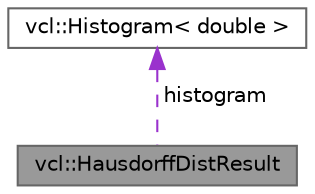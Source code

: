 digraph "vcl::HausdorffDistResult"
{
 // LATEX_PDF_SIZE
  bgcolor="transparent";
  edge [fontname=Helvetica,fontsize=10,labelfontname=Helvetica,labelfontsize=10];
  node [fontname=Helvetica,fontsize=10,shape=box,height=0.2,width=0.4];
  Node1 [label="vcl::HausdorffDistResult",height=0.2,width=0.4,color="gray40", fillcolor="grey60", style="filled", fontcolor="black",tooltip=" "];
  Node2 -> Node1 [dir="back",color="darkorchid3",style="dashed",label=" histogram" ];
  Node2 [label="vcl::Histogram\< double \>",height=0.2,width=0.4,color="gray40", fillcolor="white", style="filled",URL="$classvcl_1_1Histogram.html",tooltip=" "];
}
